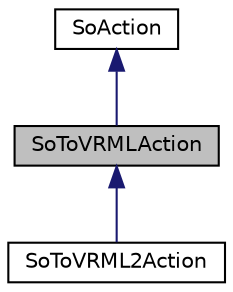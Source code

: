 digraph "SoToVRMLAction"
{
 // LATEX_PDF_SIZE
  edge [fontname="Helvetica",fontsize="10",labelfontname="Helvetica",labelfontsize="10"];
  node [fontname="Helvetica",fontsize="10",shape=record];
  Node1 [label="SoToVRMLAction",height=0.2,width=0.4,color="black", fillcolor="grey75", style="filled", fontcolor="black",tooltip="The SoToVRMLAction class builds a new scene graph using only VRML 1.0 nodes."];
  Node2 -> Node1 [dir="back",color="midnightblue",fontsize="10",style="solid",fontname="Helvetica"];
  Node2 [label="SoAction",height=0.2,width=0.4,color="black", fillcolor="white", style="filled",URL="$classSoAction.html",tooltip="The SoAction class is the base class for all traversal actions."];
  Node1 -> Node3 [dir="back",color="midnightblue",fontsize="10",style="solid",fontname="Helvetica"];
  Node3 [label="SoToVRML2Action",height=0.2,width=0.4,color="black", fillcolor="white", style="filled",URL="$classSoToVRML2Action.html",tooltip="The SoToVRML2Action class builds a new scene graph, using only VRML97/VRML2 nodes."];
}
